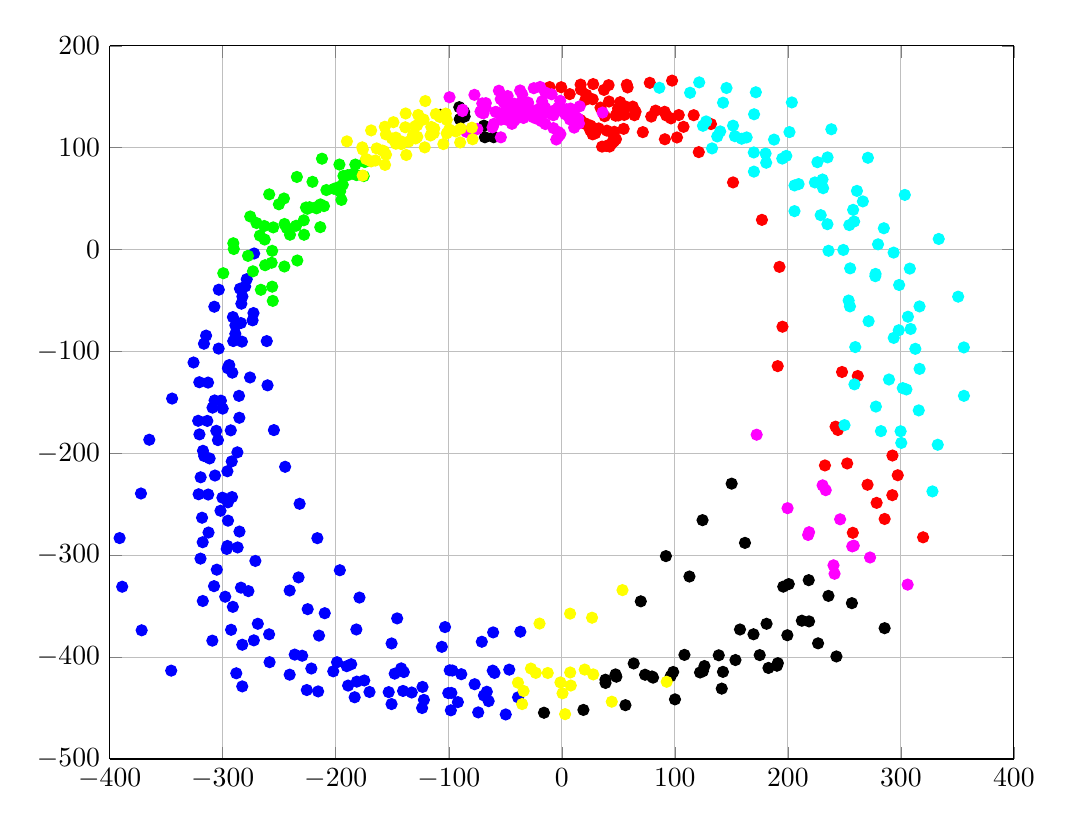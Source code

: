 % This file was created by matlab2tikz.
% Minimal pgfplots version: 1.3
%
%The latest updates can be retrieved from
%  http://www.mathworks.com/matlabcentral/fileexchange/22022-matlab2tikz
%where you can also make suggestions and rate matlab2tikz.
%
\definecolor{mycolor1}{rgb}{1.0,0.0,1.0}%
\definecolor{mycolor2}{rgb}{1.0,1.0,0.0}%
\definecolor{mycolor3}{rgb}{0.0,1.0,1.0}%
%
\begin{tikzpicture}

\begin{axis}[%
width=4.521in,
height=3.566in,
at={(0.758in,0.481in)},
scale only axis,
separate axis lines,
every outer x axis line/.append style={black},
every x tick label/.append style={font=\color{black}},
xmin=-400,
xmax=400,
xmajorgrids,
every outer y axis line/.append style={black},
every y tick label/.append style={font=\color{black}},
ymin=-500,
ymax=200,
ymajorgrids
]
\addplot [color=blue,only marks,mark=*,mark options={solid},forget plot]
  table[row sep=crcr]{%
-46.489	-412.336\\
-88.942	-416.778\\
-139.772	-414.698\\
-190.291	-408.905\\
-236.3	-397.549\\
-268.95	-367.29\\
-283.871	-331.833\\
-296.477	-293.855\\
-301.987	-256.377\\
-295.873	-217.576\\
-305.692	-177.904\\
-301.629	-148.285\\
-291.526	-120.806\\
-283.02	-90.372\\
-272.812	-62.338\\
-61.119	-413.276\\
-99.161	-412.959\\
-142.125	-411.074\\
-186.341	-406.991\\
-229.703	-398.668\\
-272.455	-383.577\\
-291.053	-350.673\\
-305.259	-314.195\\
-312.562	-277.731\\
-312.848	-240.435\\
-316.428	-202.644\\
-313.625	-168.166\\
-312.997	-130.563\\
-303.623	-97.209\\
-290.996	-66.286\\
-280.15	-36.211\\
-272.229	-3.849\\
-64.72	-443.204\\
-91.945	-444.195\\
-122.002	-442.0\\
-153.159	-434.379\\
-181.331	-424.074\\
-198.869	-405.035\\
-214.808	-378.881\\
-224.84	-352.944\\
-232.912	-321.765\\
-295.322	-266.087\\
-306.848	-221.786\\
-304.24	-187.021\\
-300.037	-156.108\\
-295.416	-116.532\\
-288.85	-82.712\\
-283.521	-53.133\\
-49.591	-456.307\\
-73.954	-454.279\\
-98.17	-452.256\\
-123.609	-449.972\\
-150.635	-446.095\\
-183.259	-439.432\\
-225.621	-432.329\\
-288.009	-415.893\\
-309.182	-383.859\\
-317.638	-344.931\\
-319.666	-303.343\\
-318.299	-263.203\\
-319.535	-223.518\\
-320.621	-181.403\\
-307.187	-148.114\\
-294.212	-113.37\\
-288.807	-74.35\\
-284.758	-38.444\\
-66.36	-434.009\\
-97.692	-435.175\\
-132.772	-434.756\\
-170.134	-434.228\\
-215.583	-433.683\\
-282.731	-428.75\\
-345.603	-413.288\\
-371.736	-373.692\\
-388.954	-330.93\\
-391.242	-283.18\\
-372.352	-239.427\\
-364.973	-186.666\\
-344.79	-146.237\\
-325.818	-110.85\\
-314.724	-84.449\\
-303.48	-39.396\\
-77.103	-426.616\\
-123.239	-429.266\\
-174.775	-422.937\\
-221.587	-411.203\\
-258.964	-377.656\\
-277.282	-335.242\\
-286.802	-292.367\\
-295.429	-248.092\\
-292.038	-207.902\\
-292.882	-177.43\\
-285.602	-143.591\\
-290.706	-89.801\\
-282.606	-46.119\\
-59.537	-415.502\\
-96.831	-413.181\\
-147.844	-416.245\\
-202.214	-413.96\\
-258.547	-404.971\\
-292.613	-373.196\\
-307.7	-330.361\\
-317.741	-287.235\\
-321.328	-240.174\\
-317.491	-197.543\\
-309.035	-155.147\\
-294.887	-114.634\\
-283.947	-72.101\\
-278.759	-29.09\\
-38.704	-439.503\\
-68.897	-437.695\\
-100.436	-435.332\\
-140.469	-433.22\\
-189.079	-427.948\\
-240.77	-417.263\\
-282.7	-387.861\\
-297.802	-340.745\\
-295.853	-290.947\\
-291.776	-242.927\\
-287.035	-199.019\\
-285.301	-165.083\\
-275.849	-125.539\\
-273.592	-69.469\\
-36.681	-375.074\\
-70.77	-384.942\\
-106.14	-389.912\\
-150.588	-386.601\\
-181.773	-372.885\\
-209.738	-356.928\\
-240.769	-334.644\\
-271.113	-305.599\\
-285.186	-276.791\\
-300.296	-243.545\\
-311.598	-204.998\\
-321.717	-168.06\\
-320.724	-130.212\\
-316.614	-92.405\\
-307.447	-56.1\\
-60.744	-375.761\\
-103.308	-370.522\\
-145.671	-362.009\\
-179.009	-341.575\\
-196.39	-314.749\\
-216.273	-283.263\\
-231.962	-249.555\\
-244.794	-213.211\\
-254.731	-177.208\\
-260.35	-133.263\\
-261.032	-89.843\\
};
\addplot [color=black,only marks,mark=*,mark options={solid},forget plot]
  table[row sep=crcr]{%
285.633	-371.605\\
242.968	-399.367\\
182.852	-410.651\\
122.311	-415.09\\
73.667	-417.314\\
-85.964	130.597\\
256.673	-347.052\\
226.752	-386.503\\
190.365	-408.451\\
142.576	-414.489\\
96.349	-418.765\\
47.564	-416.982\\
218.471	-324.474\\
181.165	-367.306\\
138.861	-398.227\\
-68.889	121.581\\
218.757	-364.948\\
191.168	-405.928\\
141.52	-430.941\\
100.138	-441.491\\
56.306	-447.201\\
19.112	-451.845\\
-15.76	-454.603\\
-68.054	110.247\\
-60.284	110.314\\
235.928	-339.925\\
199.573	-378.545\\
153.64	-402.881\\
98.554	-414.624\\
48.262	-419.254\\
-86.411	135.038\\
212.389	-364.276\\
175.11	-398.046\\
124.813	-413.891\\
79.852	-419.036\\
38.624	-422.198\\
-90.679	139.774\\
195.95	-330.844\\
157.661	-372.9\\
108.516	-397.817\\
63.618	-406.248\\
200.816	-328.336\\
169.612	-377.585\\
126.209	-408.81\\
80.737	-420.156\\
38.695	-425.339\\
-90.276	128.027\\
150.276	-229.747\\
124.527	-265.584\\
92.134	-300.875\\
-107.445	132.215\\
162.071	-287.901\\
112.94	-320.917\\
69.889	-345.26\\
};
\addplot [color=red,only marks,mark=*,mark options={solid},forget plot]
  table[row sep=crcr]{%
16.643	161.906\\
27.754	162.424\\
41.41	161.386\\
57.534	161.742\\
77.853	163.662\\
97.576	165.826\\
319.674	-282.434\\
50.446	136.665\\
82.981	136.373\\
116.717	131.895\\
297.245	-221.495\\
285.649	-264.405\\
21.783	151.893\\
62.782	140.32\\
103.475	132.041\\
292.445	-241.043\\
20.875	146.979\\
57.034	140.138\\
90.993	135.232\\
252.514	-209.932\\
64.269	131.88\\
96.626	128.771\\
131.999	123.19\\
292.54	-202.145\\
278.552	-248.613\\
-10.792	159.481\\
-0.531	159.347\\
16.978	156.953\\
37.316	156.716\\
58.228	159.139\\
270.51	-230.844\\
257.48	-278.004\\
37.964	130.92\\
55.28	132.183\\
79.134	130.521\\
107.695	120.474\\
261.897	-124.094\\
244.302	-177.072\\
10.432	128.895\\
16.587	127.053\\
20.55	123.953\\
25.295	121.732\\
26.79	120.076\\
28.577	117.894\\
29.059	115.91\\
29.283	114.511\\
29.534	114.035\\
27.276	113.1\\
25.189	117.055\\
46.442	115.6\\
71.681	115.258\\
101.915	110.032\\
247.95	-120.156\\
242.228	-173.824\\
21.045	123.124\\
32.647	118.895\\
39.893	116.751\\
45.257	113.572\\
47.935	108.38\\
46.684	107.257\\
45.946	106.032\\
44.718	105.2\\
43.736	103.623\\
42.299	101.109\\
39.518	101.723\\
35.637	101.052\\
54.718	118.484\\
91.195	108.279\\
121.203	95.655\\
151.505	65.914\\
177.079	29.157\\
192.597	-16.992\\
195.243	-75.715\\
191.04	-114.4\\
34.243	139.351\\
65.266	135.304\\
92.508	131.558\\
232.826	-211.882\\
6.972	152.573\\
27.335	147.52\\
41.74	145.313\\
51.717	144.685\\
49.815	138.596\\
48.981	133.263\\
49.03	133.874\\
49.994	131.612\\
47.602	131.404\\
};
\addplot [color=green,only marks,mark=*,mark options={solid},forget plot]
  table[row sep=crcr]{%
-266.265	-39.481\\
-256.731	-12.952\\
-235.115	23.342\\
-216.634	41.909\\
-197.82	58.984\\
-181.62	73.079\\
-263.255	23.118\\
-250.326	44.431\\
-228.292	28.726\\
-213.554	44.35\\
-198.112	60.979\\
-184.401	74.4\\
-273.276	-21.344\\
-256.258	-1.252\\
-243.345	21.167\\
-225.158	40.046\\
-208.28	58.418\\
-189.401	73.027\\
-174.307	85.887\\
-277.636	-6.161\\
-262.855	9.843\\
-245.331	25.101\\
-223.158	41.574\\
-196.118	57.158\\
-175.26	72.112\\
-290.233	0.538\\
-270.106	26.043\\
-245.825	50.111\\
-220.585	66.491\\
-196.761	83.436\\
-262.5	-15.354\\
-240.504	14.573\\
-217.044	40.505\\
-193.814	63.636\\
-267.111	13.705\\
-255.33	21.767\\
-226.334	41.272\\
-201.538	59.659\\
-182.673	83.443\\
-256.257	-36.402\\
-234.006	-10.736\\
-213.691	21.997\\
-194.991	48.754\\
-299.516	-23.232\\
-290.64	6.205\\
-275.69	32.471\\
-258.887	54.194\\
-234.395	71.281\\
-212.182	89.2\\
-255.727	-50.372\\
-245.474	-16.623\\
-228.049	14.542\\
-210.44	42.652\\
-193.211	72.243\\
};
\addplot [color=mycolor1,only marks,mark=*,mark options={solid},forget plot]
  table[row sep=crcr]{%
305.994	-328.87\\
-70.68	134.16\\
-57.685	134.827\\
-47.807	132.059\\
-41.987	128.923\\
-34.965	130.166\\
-28.866	135.576\\
-27.569	135.82\\
-22.522	136.83\\
-14.485	138.846\\
-1.007	136.928\\
15.852	140.588\\
272.745	-302.228\\
-54.034	147.702\\
-47.913	150.717\\
-35.038	152.338\\
-8.983	152.422\\
256.983	-291.321\\
-60.137	123.362\\
-53.718	127.55\\
-49.112	127.65\\
-44.013	127.653\\
-42.144	126.499\\
-43.162	142.195\\
-42.147	143.135\\
-38.526	142.935\\
-29.842	144.296\\
-17.434	145.56\\
-1.406	146.01\\
246.254	-264.75\\
240.395	-309.905\\
-53.946	110.142\\
-23.994	134.067\\
-18.058	135.296\\
-7.407	136.186\\
7.73	138.399\\
36.079	134.498\\
258.33	-290.608\\
-71.952	135.521\\
-58.626	135.151\\
-48.485	134.282\\
-42.089	133.786\\
-38.3	131.108\\
-33.909	131.542\\
-24.785	158.396\\
-19.188	159.604\\
241.338	-318.2\\
-70.371	143.486\\
-51.512	144.764\\
-34.66	144.22\\
-17.025	143.315\\
-3.321	139.183\\
4.138	137.725\\
8.743	135.849\\
11.125	132.422\\
13.042	129.407\\
14.567	128.494\\
233.518	-236.136\\
217.936	-280.107\\
-87.844	137.246\\
-67.197	143.726\\
-48.621	144.427\\
-30.02	143.383\\
-16.226	138.806\\
-6.18	134.491\\
3.099	132.788\\
10.924	119.693\\
230.75	-231.415\\
218.79	-277.418\\
-69.204	133.889\\
-49.632	135.532\\
-27.67	134.599\\
-7.451	131.852\\
7.21	127.686\\
-84.439	115.624\\
-81.364	116.669\\
-78.604	117.54\\
-74.732	118.352\\
-61.289	119.98\\
-44.088	123.402\\
-17.823	125.92\\
15.193	123.756\\
172.411	-181.725\\
-87.917	135.95\\
-67.583	139.675\\
-49.043	139.929\\
-34.627	134.529\\
-22.275	128.486\\
-14.504	123.193\\
-7.402	119.185\\
-2.884	115.294\\
-1.235	113.409\\
-2.14	112.436\\
-3.181	110.837\\
-4.898	108.027\\
-44.221	124.768\\
-40.36	128.481\\
-33.889	129.177\\
-25.355	129.882\\
-11.801	134.171\\
7.879	137.698\\
199.766	-253.833\\
-99.333	149.518\\
-77.293	151.873\\
-55.659	155.911\\
-36.9	156.178\\
-14.599	154.161\\
};
\addplot [color=mycolor2,only marks,mark=*,mark options={solid},forget plot]
  table[row sep=crcr]{%
27.811	-416.995\\
-12.424	-415.584\\
-164.9	87.413\\
-146.815	103.902\\
-131.723	112.272\\
-115.485	120.378\\
-101.755	127.323\\
7.436	-415.098\\
-27.321	-411.241\\
-168.702	86.528\\
-157.282	96.488\\
-142.01	103.528\\
-129.386	109.07\\
-116.119	112.013\\
-101.831	114.034\\
-93.741	115.935\\
92.81	-424.211\\
44.221	-443.766\\
2.922	-455.98\\
-35.091	-446.105\\
-158.627	97.133\\
-141.737	105.971\\
-127.836	110.718\\
-113.341	114.153\\
-99.651	117.924\\
-89.357	118.829\\
-79.549	119.654\\
-156.365	83.113\\
-137.611	92.819\\
-121.248	100.312\\
-104.797	103.542\\
-89.947	105.138\\
-78.932	108.297\\
7.961	-427.893\\
-33.808	-433.241\\
-176.037	98.194\\
-155.646	113.065\\
-138.48	120.017\\
-122.297	127.66\\
-102.623	133.454\\
-1.23	-424.859\\
-38.772	-425.098\\
-173.159	88.926\\
-150.212	109.04\\
-129.789	120.954\\
-111.435	133.03\\
20.277	-412.24\\
-23.032	-415.488\\
-163.786	99.289\\
-146.792	109.88\\
-127.972	122.05\\
-107.858	130.147\\
0.655	-435.512\\
-176.185	72.65\\
-155.543	93.137\\
-135.643	105.915\\
-112.87	118.768\\
53.695	-334.256\\
7.334	-357.322\\
-190.113	106.199\\
-168.704	116.95\\
-149.003	125.025\\
-127.03	132.133\\
26.764	-361.329\\
-19.703	-367.087\\
-176.555	100.332\\
-156.597	120.52\\
-138.138	133.578\\
-120.762	145.769\\
};
\addplot [color=mycolor3,only marks,mark=*,mark options={solid},forget plot]
  table[row sep=crcr]{%
121.563	164.107\\
145.72	158.592\\
171.699	154.396\\
203.537	144.426\\
238.479	118.09\\
270.851	90.098\\
303.503	53.653\\
333.516	10.419\\
350.695	-46.217\\
355.751	-96.061\\
355.817	-143.557\\
332.644	-191.593\\
327.936	-237.358\\
151.515	121.602\\
187.795	107.93\\
226.158	85.772\\
261.141	57.594\\
284.934	20.929\\
307.929	-18.689\\
316.526	-55.798\\
312.799	-97.427\\
301.656	-136.002\\
299.788	-178.331\\
140.147	115.996\\
180.322	94.253\\
223.926	65.872\\
254.399	24.032\\
277.605	-23.876\\
298.137	-79.21\\
304.886	-137.302\\
300.352	-189.778\\
127.687	125.787\\
159.133	108.804\\
195.072	89.311\\
231.21	60.262\\
258.656	27.551\\
277.415	-26.116\\
293.678	-86.696\\
277.917	-154.108\\
163.556	110.074\\
198.631	91.952\\
230.667	68.754\\
257.766	38.988\\
279.792	5.141\\
298.465	-34.763\\
308.632	-77.927\\
316.573	-117.106\\
315.822	-157.843\\
86.304	158.811\\
113.511	153.907\\
142.664	144.15\\
170.129	132.803\\
201.436	115.319\\
235.15	90.474\\
266.369	47.285\\
293.593	-2.99\\
306.277	-65.919\\
289.505	-127.528\\
282.366	-178.204\\
137.527	111.033\\
169.866	95.312\\
209.526	64.257\\
235.027	24.91\\
255.126	-18.446\\
271.45	-70.317\\
132.948	99.303\\
169.968	76.506\\
205.884	37.71\\
236.002	-1.182\\
254.956	-55.781\\
124.885	121.512\\
153.175	111.276\\
180.837	85.218\\
205.934	62.969\\
229.066	33.794\\
249.092	-0.368\\
253.786	-50.031\\
259.653	-95.704\\
258.923	-132.295\\
250.142	-172.333\\
};
\end{axis}
\end{tikzpicture}%